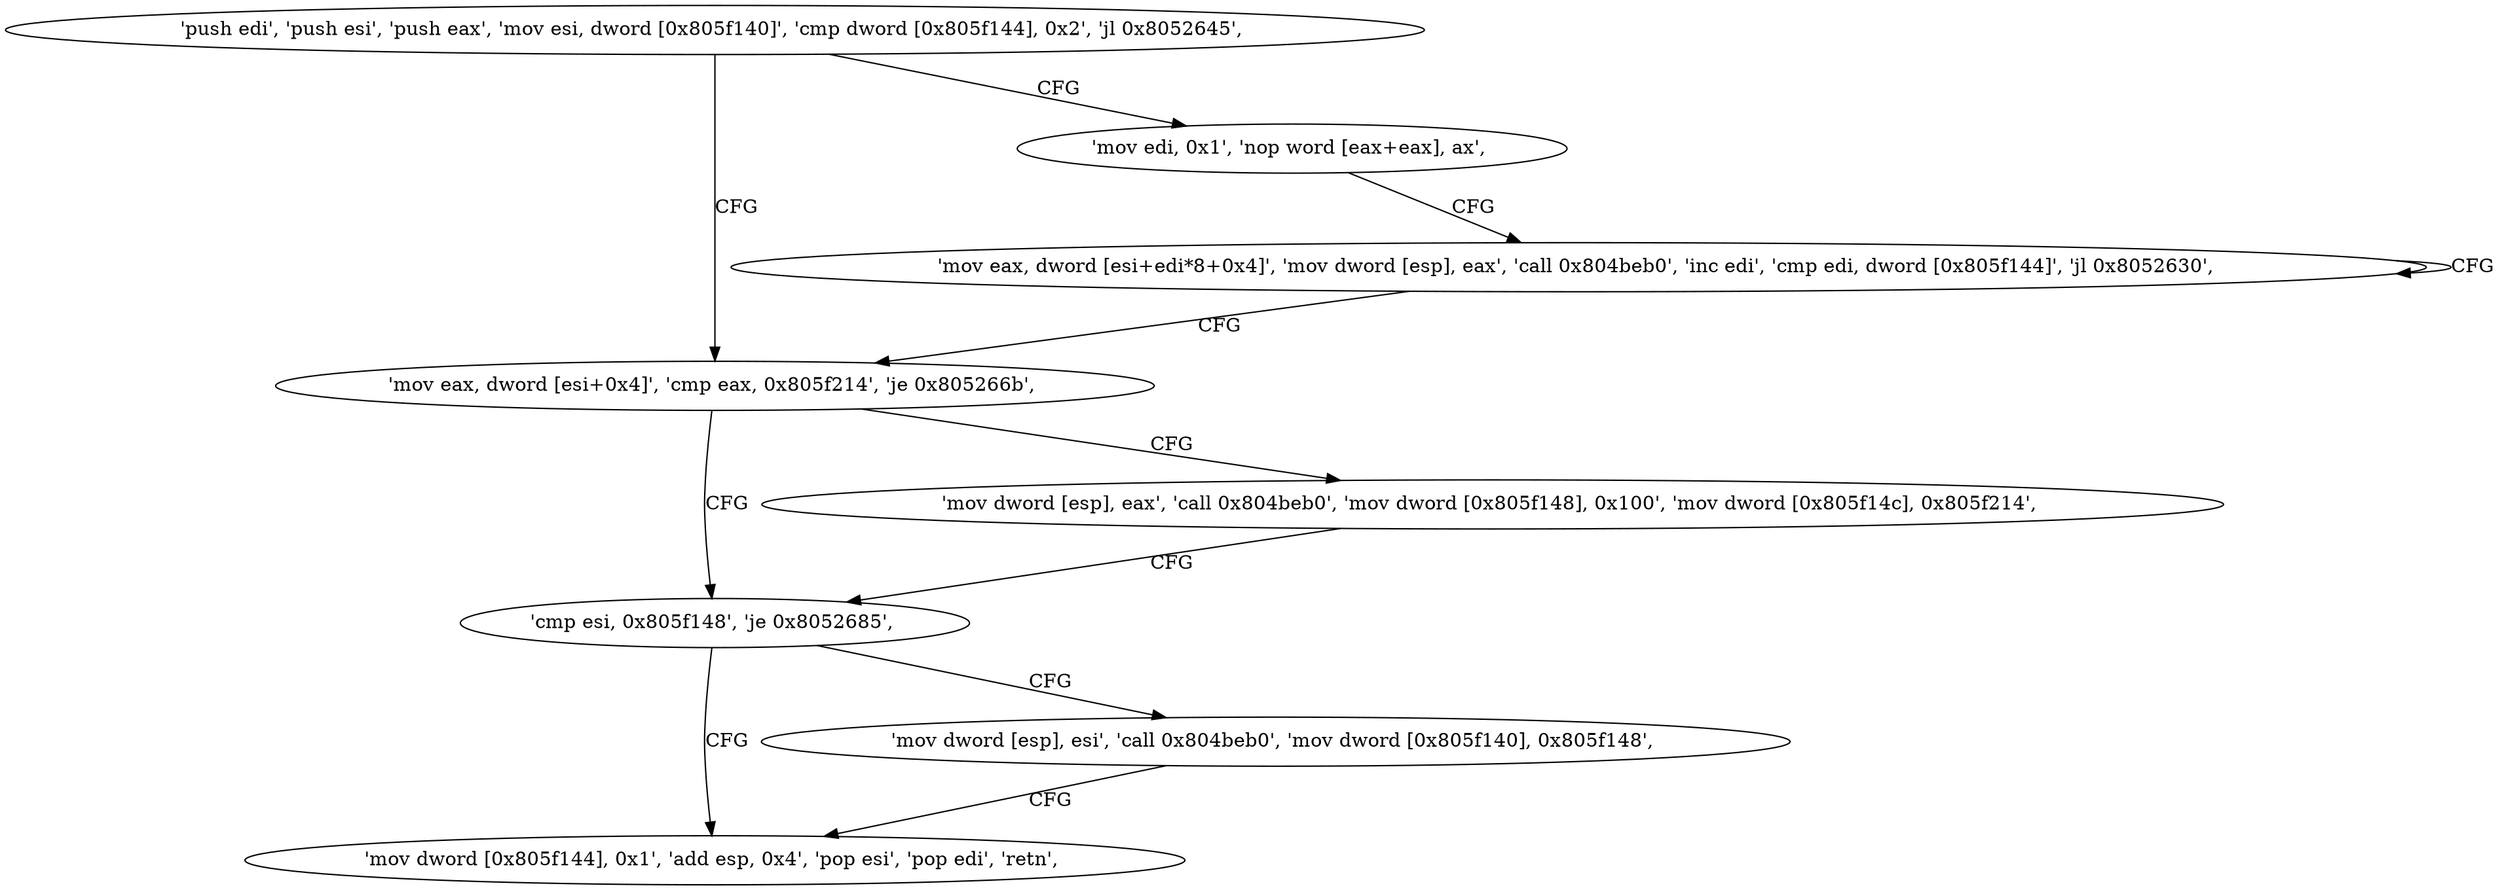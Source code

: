 digraph "func" {
"134555152" [label = "'push edi', 'push esi', 'push eax', 'mov esi, dword [0x805f140]', 'cmp dword [0x805f144], 0x2', 'jl 0x8052645', " ]
"134555205" [label = "'mov eax, dword [esi+0x4]', 'cmp eax, 0x805f214', 'je 0x805266b', " ]
"134555170" [label = "'mov edi, 0x1', 'nop word [eax+eax], ax', " ]
"134555243" [label = "'cmp esi, 0x805f148', 'je 0x8052685', " ]
"134555215" [label = "'mov dword [esp], eax', 'call 0x804beb0', 'mov dword [0x805f148], 0x100', 'mov dword [0x805f14c], 0x805f214', " ]
"134555184" [label = "'mov eax, dword [esi+edi*8+0x4]', 'mov dword [esp], eax', 'call 0x804beb0', 'inc edi', 'cmp edi, dword [0x805f144]', 'jl 0x8052630', " ]
"134555269" [label = "'mov dword [0x805f144], 0x1', 'add esp, 0x4', 'pop esi', 'pop edi', 'retn', " ]
"134555251" [label = "'mov dword [esp], esi', 'call 0x804beb0', 'mov dword [0x805f140], 0x805f148', " ]
"134555152" -> "134555205" [ label = "CFG" ]
"134555152" -> "134555170" [ label = "CFG" ]
"134555205" -> "134555243" [ label = "CFG" ]
"134555205" -> "134555215" [ label = "CFG" ]
"134555170" -> "134555184" [ label = "CFG" ]
"134555243" -> "134555269" [ label = "CFG" ]
"134555243" -> "134555251" [ label = "CFG" ]
"134555215" -> "134555243" [ label = "CFG" ]
"134555184" -> "134555184" [ label = "CFG" ]
"134555184" -> "134555205" [ label = "CFG" ]
"134555251" -> "134555269" [ label = "CFG" ]
}
